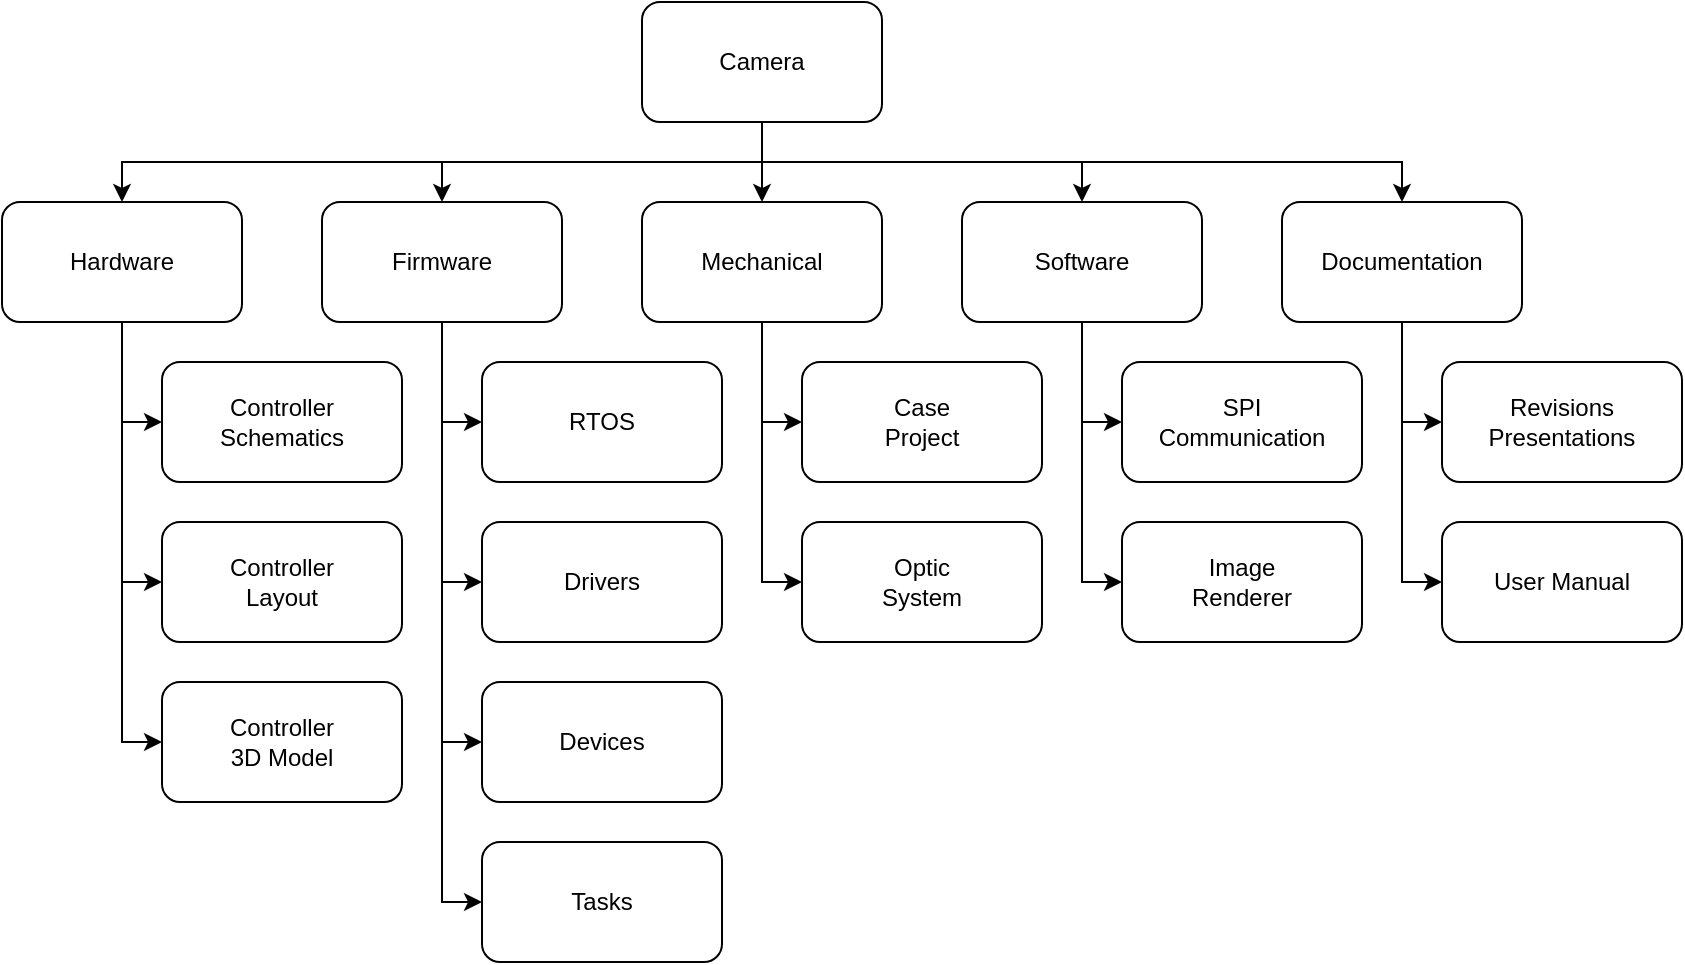 <mxfile version="16.5.1" type="device"><diagram id="4dr5Hj_RP-3o1C2o8Qpe" name="Page-1"><mxGraphModel dx="1185" dy="728" grid="1" gridSize="10" guides="1" tooltips="1" connect="1" arrows="1" fold="1" page="1" pageScale="1" pageWidth="3300" pageHeight="2339" math="0" shadow="0"><root><mxCell id="0"/><mxCell id="1" parent="0"/><mxCell id="I_dsRKIhCdTK2f9Yp5_z-2" value="Camera" style="rounded=1;whiteSpace=wrap;html=1;fillColor=none;" parent="1" vertex="1"><mxGeometry x="440" y="300" width="120" height="60" as="geometry"/></mxCell><mxCell id="I_dsRKIhCdTK2f9Yp5_z-3" value="Hardware" style="rounded=1;whiteSpace=wrap;html=1;fillColor=none;" parent="1" vertex="1"><mxGeometry x="120" y="400" width="120" height="60" as="geometry"/></mxCell><mxCell id="I_dsRKIhCdTK2f9Yp5_z-5" value="Firmware" style="rounded=1;whiteSpace=wrap;html=1;fillColor=none;" parent="1" vertex="1"><mxGeometry x="280" y="400" width="120" height="60" as="geometry"/></mxCell><mxCell id="0ZgBb_JmoNXNF7TSVepw-2" value="Mechanical" style="rounded=1;whiteSpace=wrap;html=1;fillColor=none;" vertex="1" parent="1"><mxGeometry x="440" y="400" width="120" height="60" as="geometry"/></mxCell><mxCell id="0ZgBb_JmoNXNF7TSVepw-3" value="Software" style="rounded=1;whiteSpace=wrap;html=1;fillColor=none;" vertex="1" parent="1"><mxGeometry x="600" y="400" width="120" height="60" as="geometry"/></mxCell><mxCell id="0ZgBb_JmoNXNF7TSVepw-4" value="Controller&lt;br&gt;Schematics" style="rounded=1;whiteSpace=wrap;html=1;fillColor=none;" vertex="1" parent="1"><mxGeometry x="200" y="480" width="120" height="60" as="geometry"/></mxCell><mxCell id="0ZgBb_JmoNXNF7TSVepw-5" value="" style="endArrow=classic;html=1;rounded=0;exitX=0.5;exitY=1;exitDx=0;exitDy=0;entryX=0.5;entryY=0;entryDx=0;entryDy=0;" edge="1" parent="1" source="I_dsRKIhCdTK2f9Yp5_z-2" target="I_dsRKIhCdTK2f9Yp5_z-3"><mxGeometry width="50" height="50" relative="1" as="geometry"><mxPoint x="130" y="320" as="sourcePoint"/><mxPoint x="180" y="270" as="targetPoint"/><Array as="points"><mxPoint x="500" y="380"/><mxPoint x="180" y="380"/></Array></mxGeometry></mxCell><mxCell id="0ZgBb_JmoNXNF7TSVepw-6" value="" style="endArrow=classic;html=1;rounded=0;exitX=0.5;exitY=1;exitDx=0;exitDy=0;entryX=0.5;entryY=0;entryDx=0;entryDy=0;" edge="1" parent="1" source="I_dsRKIhCdTK2f9Yp5_z-2" target="I_dsRKIhCdTK2f9Yp5_z-5"><mxGeometry width="50" height="50" relative="1" as="geometry"><mxPoint x="550" y="340" as="sourcePoint"/><mxPoint x="600" y="290" as="targetPoint"/><Array as="points"><mxPoint x="500" y="380"/><mxPoint x="340" y="380"/></Array></mxGeometry></mxCell><mxCell id="0ZgBb_JmoNXNF7TSVepw-8" value="" style="endArrow=classic;html=1;rounded=0;entryX=0.5;entryY=0;entryDx=0;entryDy=0;exitX=0.5;exitY=1;exitDx=0;exitDy=0;" edge="1" parent="1" source="I_dsRKIhCdTK2f9Yp5_z-2" target="0ZgBb_JmoNXNF7TSVepw-2"><mxGeometry width="50" height="50" relative="1" as="geometry"><mxPoint x="420" y="360" as="sourcePoint"/><mxPoint x="230" y="270" as="targetPoint"/><Array as="points"><mxPoint x="500" y="380"/></Array></mxGeometry></mxCell><mxCell id="0ZgBb_JmoNXNF7TSVepw-9" value="" style="endArrow=classic;html=1;rounded=0;entryX=0.5;entryY=0;entryDx=0;entryDy=0;exitX=0.5;exitY=1;exitDx=0;exitDy=0;" edge="1" parent="1" source="I_dsRKIhCdTK2f9Yp5_z-2" target="0ZgBb_JmoNXNF7TSVepw-3"><mxGeometry width="50" height="50" relative="1" as="geometry"><mxPoint x="200" y="310" as="sourcePoint"/><mxPoint x="250" y="260" as="targetPoint"/><Array as="points"><mxPoint x="500" y="380"/><mxPoint x="660" y="380"/></Array></mxGeometry></mxCell><mxCell id="0ZgBb_JmoNXNF7TSVepw-10" value="Controller&lt;br&gt;Layout" style="rounded=1;whiteSpace=wrap;html=1;fillColor=none;" vertex="1" parent="1"><mxGeometry x="200" y="560" width="120" height="60" as="geometry"/></mxCell><mxCell id="0ZgBb_JmoNXNF7TSVepw-11" value="Controller&lt;br&gt;3D Model" style="rounded=1;whiteSpace=wrap;html=1;fillColor=none;" vertex="1" parent="1"><mxGeometry x="200" y="640" width="120" height="60" as="geometry"/></mxCell><mxCell id="0ZgBb_JmoNXNF7TSVepw-12" value="RTOS" style="rounded=1;whiteSpace=wrap;html=1;fillColor=none;" vertex="1" parent="1"><mxGeometry x="360" y="480" width="120" height="60" as="geometry"/></mxCell><mxCell id="0ZgBb_JmoNXNF7TSVepw-13" value="Documentation" style="rounded=1;whiteSpace=wrap;html=1;fillColor=none;" vertex="1" parent="1"><mxGeometry x="760" y="400" width="120" height="60" as="geometry"/></mxCell><mxCell id="0ZgBb_JmoNXNF7TSVepw-14" value="" style="endArrow=classic;html=1;rounded=0;exitX=0.5;exitY=1;exitDx=0;exitDy=0;entryX=0.5;entryY=0;entryDx=0;entryDy=0;" edge="1" parent="1" source="I_dsRKIhCdTK2f9Yp5_z-2" target="0ZgBb_JmoNXNF7TSVepw-13"><mxGeometry width="50" height="50" relative="1" as="geometry"><mxPoint x="680" y="350" as="sourcePoint"/><mxPoint x="730" y="300" as="targetPoint"/><Array as="points"><mxPoint x="500" y="380"/><mxPoint x="820" y="380"/></Array></mxGeometry></mxCell><mxCell id="0ZgBb_JmoNXNF7TSVepw-15" value="Case&lt;br&gt;Project" style="rounded=1;whiteSpace=wrap;html=1;fillColor=none;" vertex="1" parent="1"><mxGeometry x="520" y="480" width="120" height="60" as="geometry"/></mxCell><mxCell id="0ZgBb_JmoNXNF7TSVepw-16" value="Optic&lt;br&gt;System" style="rounded=1;whiteSpace=wrap;html=1;fillColor=none;" vertex="1" parent="1"><mxGeometry x="520" y="560" width="120" height="60" as="geometry"/></mxCell><mxCell id="0ZgBb_JmoNXNF7TSVepw-17" value="SPI&lt;br&gt;Communication" style="rounded=1;whiteSpace=wrap;html=1;fillColor=none;" vertex="1" parent="1"><mxGeometry x="680" y="480" width="120" height="60" as="geometry"/></mxCell><mxCell id="0ZgBb_JmoNXNF7TSVepw-18" value="Image&lt;br&gt;Renderer" style="rounded=1;whiteSpace=wrap;html=1;fillColor=none;" vertex="1" parent="1"><mxGeometry x="680" y="560" width="120" height="60" as="geometry"/></mxCell><mxCell id="0ZgBb_JmoNXNF7TSVepw-19" value="Drivers" style="rounded=1;whiteSpace=wrap;html=1;fillColor=none;" vertex="1" parent="1"><mxGeometry x="360" y="560" width="120" height="60" as="geometry"/></mxCell><mxCell id="0ZgBb_JmoNXNF7TSVepw-20" value="Devices" style="rounded=1;whiteSpace=wrap;html=1;fillColor=none;" vertex="1" parent="1"><mxGeometry x="360" y="640" width="120" height="60" as="geometry"/></mxCell><mxCell id="0ZgBb_JmoNXNF7TSVepw-21" value="Tasks" style="rounded=1;whiteSpace=wrap;html=1;fillColor=none;" vertex="1" parent="1"><mxGeometry x="360" y="720" width="120" height="60" as="geometry"/></mxCell><mxCell id="0ZgBb_JmoNXNF7TSVepw-22" value="" style="endArrow=classic;html=1;rounded=0;entryX=0;entryY=0.5;entryDx=0;entryDy=0;exitX=0.5;exitY=1;exitDx=0;exitDy=0;" edge="1" parent="1" source="I_dsRKIhCdTK2f9Yp5_z-3" target="0ZgBb_JmoNXNF7TSVepw-4"><mxGeometry width="50" height="50" relative="1" as="geometry"><mxPoint x="30" y="560" as="sourcePoint"/><mxPoint x="80" y="510" as="targetPoint"/><Array as="points"><mxPoint x="180" y="510"/></Array></mxGeometry></mxCell><mxCell id="0ZgBb_JmoNXNF7TSVepw-23" value="" style="endArrow=classic;html=1;rounded=0;entryX=0;entryY=0.5;entryDx=0;entryDy=0;exitX=0.5;exitY=1;exitDx=0;exitDy=0;" edge="1" parent="1" source="I_dsRKIhCdTK2f9Yp5_z-3" target="0ZgBb_JmoNXNF7TSVepw-10"><mxGeometry width="50" height="50" relative="1" as="geometry"><mxPoint x="70" y="610" as="sourcePoint"/><mxPoint x="120" y="560" as="targetPoint"/><Array as="points"><mxPoint x="180" y="590"/></Array></mxGeometry></mxCell><mxCell id="0ZgBb_JmoNXNF7TSVepw-24" value="" style="endArrow=classic;html=1;rounded=0;entryX=0;entryY=0.5;entryDx=0;entryDy=0;" edge="1" parent="1" source="I_dsRKIhCdTK2f9Yp5_z-3" target="0ZgBb_JmoNXNF7TSVepw-11"><mxGeometry width="50" height="50" relative="1" as="geometry"><mxPoint y="630" as="sourcePoint"/><mxPoint x="50" y="580" as="targetPoint"/><Array as="points"><mxPoint x="180" y="670"/></Array></mxGeometry></mxCell><mxCell id="0ZgBb_JmoNXNF7TSVepw-25" value="" style="endArrow=classic;html=1;rounded=0;entryX=0;entryY=0.5;entryDx=0;entryDy=0;exitX=0.5;exitY=1;exitDx=0;exitDy=0;" edge="1" parent="1" source="I_dsRKIhCdTK2f9Yp5_z-5" target="0ZgBb_JmoNXNF7TSVepw-12"><mxGeometry width="50" height="50" relative="1" as="geometry"><mxPoint x="90" y="570" as="sourcePoint"/><mxPoint x="140" y="520" as="targetPoint"/><Array as="points"><mxPoint x="340" y="510"/></Array></mxGeometry></mxCell><mxCell id="0ZgBb_JmoNXNF7TSVepw-26" value="" style="endArrow=classic;html=1;rounded=0;entryX=0;entryY=0.5;entryDx=0;entryDy=0;exitX=0.5;exitY=1;exitDx=0;exitDy=0;" edge="1" parent="1" source="I_dsRKIhCdTK2f9Yp5_z-5" target="0ZgBb_JmoNXNF7TSVepw-19"><mxGeometry width="50" height="50" relative="1" as="geometry"><mxPoint x="110" y="590" as="sourcePoint"/><mxPoint x="160" y="540" as="targetPoint"/><Array as="points"><mxPoint x="340" y="590"/></Array></mxGeometry></mxCell><mxCell id="0ZgBb_JmoNXNF7TSVepw-27" value="" style="endArrow=classic;html=1;rounded=0;entryX=0;entryY=0.5;entryDx=0;entryDy=0;exitX=0.5;exitY=1;exitDx=0;exitDy=0;" edge="1" parent="1" source="I_dsRKIhCdTK2f9Yp5_z-5" target="0ZgBb_JmoNXNF7TSVepw-20"><mxGeometry width="50" height="50" relative="1" as="geometry"><mxPoint x="90" y="650" as="sourcePoint"/><mxPoint x="140" y="600" as="targetPoint"/><Array as="points"><mxPoint x="340" y="670"/></Array></mxGeometry></mxCell><mxCell id="0ZgBb_JmoNXNF7TSVepw-28" value="" style="endArrow=classic;html=1;rounded=0;entryX=0;entryY=0.5;entryDx=0;entryDy=0;exitX=0.5;exitY=1;exitDx=0;exitDy=0;" edge="1" parent="1" source="I_dsRKIhCdTK2f9Yp5_z-5" target="0ZgBb_JmoNXNF7TSVepw-21"><mxGeometry width="50" height="50" relative="1" as="geometry"><mxPoint x="70" y="780" as="sourcePoint"/><mxPoint x="120" y="730" as="targetPoint"/><Array as="points"><mxPoint x="340" y="750"/></Array></mxGeometry></mxCell><mxCell id="0ZgBb_JmoNXNF7TSVepw-29" value="" style="endArrow=classic;html=1;rounded=0;exitX=0.5;exitY=1;exitDx=0;exitDy=0;entryX=0;entryY=0.5;entryDx=0;entryDy=0;" edge="1" parent="1" source="0ZgBb_JmoNXNF7TSVepw-2" target="0ZgBb_JmoNXNF7TSVepw-15"><mxGeometry width="50" height="50" relative="1" as="geometry"><mxPoint x="550" y="700" as="sourcePoint"/><mxPoint x="600" y="650" as="targetPoint"/><Array as="points"><mxPoint x="500" y="510"/></Array></mxGeometry></mxCell><mxCell id="0ZgBb_JmoNXNF7TSVepw-30" value="" style="endArrow=classic;html=1;rounded=0;exitX=0.5;exitY=1;exitDx=0;exitDy=0;entryX=0;entryY=0.5;entryDx=0;entryDy=0;" edge="1" parent="1" source="0ZgBb_JmoNXNF7TSVepw-2" target="0ZgBb_JmoNXNF7TSVepw-16"><mxGeometry width="50" height="50" relative="1" as="geometry"><mxPoint x="510" y="710" as="sourcePoint"/><mxPoint x="560" y="660" as="targetPoint"/><Array as="points"><mxPoint x="500" y="590"/></Array></mxGeometry></mxCell><mxCell id="0ZgBb_JmoNXNF7TSVepw-31" value="" style="endArrow=classic;html=1;rounded=0;exitX=0.5;exitY=1;exitDx=0;exitDy=0;entryX=0;entryY=0.5;entryDx=0;entryDy=0;" edge="1" parent="1" source="0ZgBb_JmoNXNF7TSVepw-3" target="0ZgBb_JmoNXNF7TSVepw-17"><mxGeometry width="50" height="50" relative="1" as="geometry"><mxPoint x="620" y="710" as="sourcePoint"/><mxPoint x="670" y="660" as="targetPoint"/><Array as="points"><mxPoint x="660" y="510"/></Array></mxGeometry></mxCell><mxCell id="0ZgBb_JmoNXNF7TSVepw-32" value="" style="endArrow=classic;html=1;rounded=0;entryX=0;entryY=0.5;entryDx=0;entryDy=0;" edge="1" parent="1" target="0ZgBb_JmoNXNF7TSVepw-18"><mxGeometry width="50" height="50" relative="1" as="geometry"><mxPoint x="660" y="460" as="sourcePoint"/><mxPoint x="590" y="660" as="targetPoint"/><Array as="points"><mxPoint x="660" y="590"/></Array></mxGeometry></mxCell><mxCell id="0ZgBb_JmoNXNF7TSVepw-33" value="Revisions&lt;br&gt;Presentations" style="rounded=1;whiteSpace=wrap;html=1;fillColor=none;" vertex="1" parent="1"><mxGeometry x="840" y="480" width="120" height="60" as="geometry"/></mxCell><mxCell id="0ZgBb_JmoNXNF7TSVepw-34" value="" style="endArrow=classic;html=1;rounded=0;exitX=0.5;exitY=1;exitDx=0;exitDy=0;entryX=0;entryY=0.5;entryDx=0;entryDy=0;" edge="1" parent="1" source="0ZgBb_JmoNXNF7TSVepw-13" target="0ZgBb_JmoNXNF7TSVepw-33"><mxGeometry width="50" height="50" relative="1" as="geometry"><mxPoint x="800" y="630" as="sourcePoint"/><mxPoint x="850" y="580" as="targetPoint"/><Array as="points"><mxPoint x="820" y="510"/></Array></mxGeometry></mxCell><mxCell id="0ZgBb_JmoNXNF7TSVepw-35" value="User Manual" style="rounded=1;whiteSpace=wrap;html=1;fillColor=none;" vertex="1" parent="1"><mxGeometry x="840" y="560" width="120" height="60" as="geometry"/></mxCell><mxCell id="0ZgBb_JmoNXNF7TSVepw-36" value="" style="endArrow=classic;html=1;rounded=0;entryX=0;entryY=0.5;entryDx=0;entryDy=0;exitX=0.5;exitY=1;exitDx=0;exitDy=0;" edge="1" parent="1" source="0ZgBb_JmoNXNF7TSVepw-13" target="0ZgBb_JmoNXNF7TSVepw-35"><mxGeometry width="50" height="50" relative="1" as="geometry"><mxPoint x="750" y="710" as="sourcePoint"/><mxPoint x="800" y="660" as="targetPoint"/><Array as="points"><mxPoint x="820" y="590"/></Array></mxGeometry></mxCell></root></mxGraphModel></diagram></mxfile>